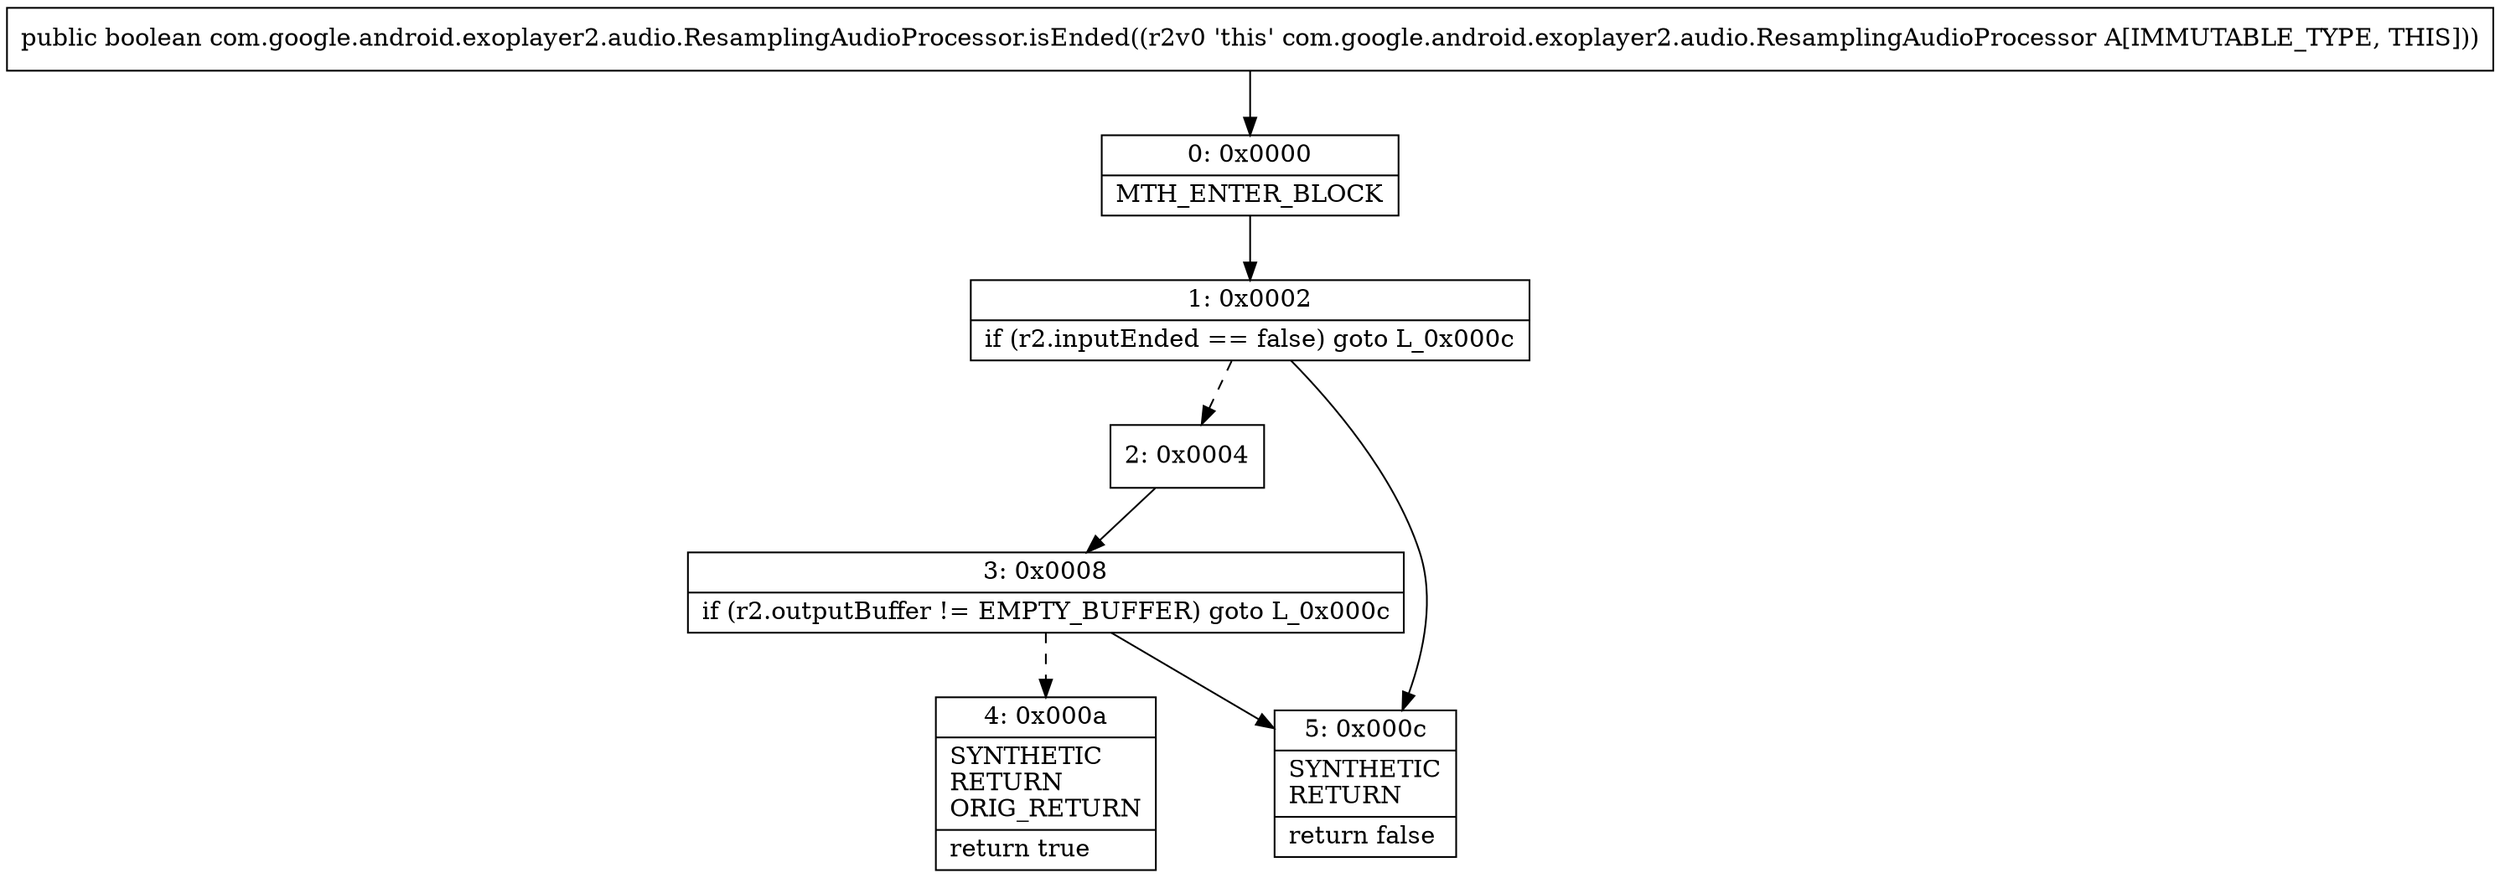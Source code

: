 digraph "CFG forcom.google.android.exoplayer2.audio.ResamplingAudioProcessor.isEnded()Z" {
Node_0 [shape=record,label="{0\:\ 0x0000|MTH_ENTER_BLOCK\l}"];
Node_1 [shape=record,label="{1\:\ 0x0002|if (r2.inputEnded == false) goto L_0x000c\l}"];
Node_2 [shape=record,label="{2\:\ 0x0004}"];
Node_3 [shape=record,label="{3\:\ 0x0008|if (r2.outputBuffer != EMPTY_BUFFER) goto L_0x000c\l}"];
Node_4 [shape=record,label="{4\:\ 0x000a|SYNTHETIC\lRETURN\lORIG_RETURN\l|return true\l}"];
Node_5 [shape=record,label="{5\:\ 0x000c|SYNTHETIC\lRETURN\l|return false\l}"];
MethodNode[shape=record,label="{public boolean com.google.android.exoplayer2.audio.ResamplingAudioProcessor.isEnded((r2v0 'this' com.google.android.exoplayer2.audio.ResamplingAudioProcessor A[IMMUTABLE_TYPE, THIS])) }"];
MethodNode -> Node_0;
Node_0 -> Node_1;
Node_1 -> Node_2[style=dashed];
Node_1 -> Node_5;
Node_2 -> Node_3;
Node_3 -> Node_4[style=dashed];
Node_3 -> Node_5;
}

